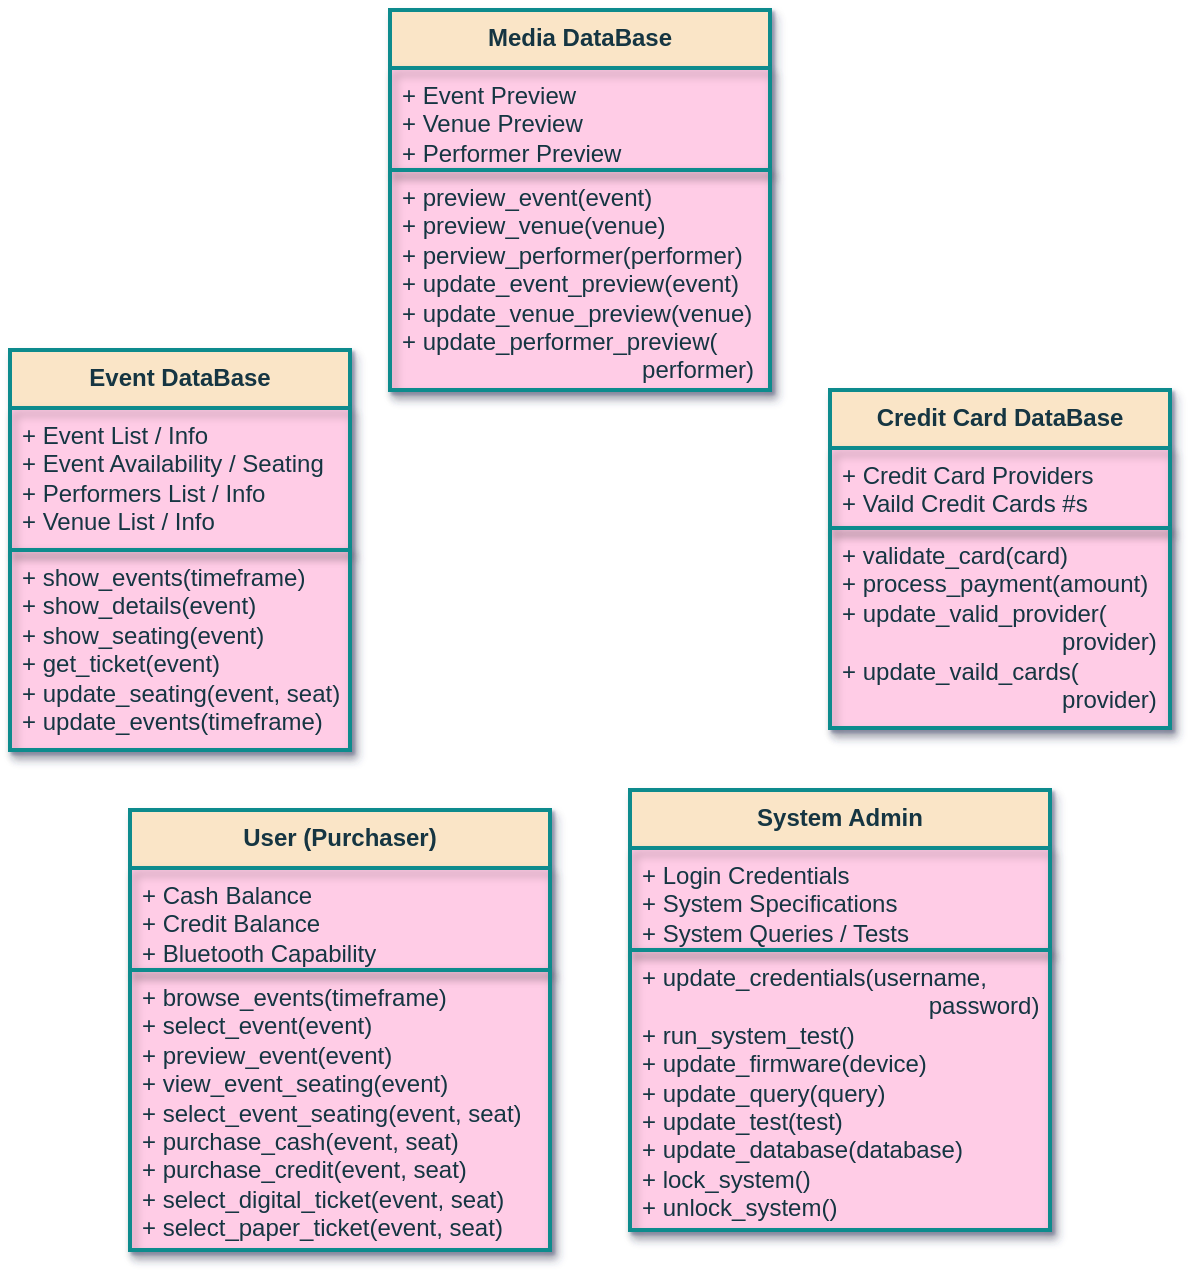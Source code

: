 <mxfile>
    <diagram id="MNqVCDuOGRXMxuZ-CbvO" name="Classes">
        <mxGraphModel dx="2300" dy="1317" grid="0" gridSize="10" guides="1" tooltips="1" connect="1" arrows="1" fold="1" page="0" pageScale="1" pageWidth="850" pageHeight="1100" background="#FFFFFF" math="0" shadow="1">
            <root>
                <mxCell id="kQc5vZ5QfvzahgrVzDBk-0"/>
                <mxCell id="kQc5vZ5QfvzahgrVzDBk-1" parent="kQc5vZ5QfvzahgrVzDBk-0"/>
                <mxCell id="lGiS3TiosFtawN6piBGG-0" value="User (Purchaser)" style="swimlane;fontStyle=1;align=center;verticalAlign=top;childLayout=stackLayout;horizontal=1;startSize=29;horizontalStack=0;resizeParent=1;resizeParentMax=0;resizeLast=0;collapsible=1;marginBottom=0;shadow=1;glass=0;labelBackgroundColor=none;fontColor=#143642;strokeColor=#0F8B8D;strokeWidth=2;swimlaneFillColor=#FFCCE6;fillColor=#FAE5C7;whiteSpace=wrap;html=1;" parent="kQc5vZ5QfvzahgrVzDBk-1" vertex="1">
                    <mxGeometry x="195" y="640" width="210" height="220" as="geometry">
                        <mxRectangle x="20" y="20" width="100" height="26" as="alternateBounds"/>
                    </mxGeometry>
                </mxCell>
                <mxCell id="lGiS3TiosFtawN6piBGG-1" value="+ Cash Balance&lt;br&gt;+ Credit Balance&lt;br&gt;+ Bluetooth Capability" style="text;fillColor=none;align=left;verticalAlign=top;spacingLeft=4;spacingRight=4;overflow=hidden;rotatable=0;points=[[0,0.5],[1,0.5]];portConstraint=eastwest;fontColor=#143642;strokeColor=#0F8B8D;strokeWidth=2;whiteSpace=wrap;html=1;shadow=1;glass=0;" parent="lGiS3TiosFtawN6piBGG-0" vertex="1">
                    <mxGeometry y="29" width="210" height="51" as="geometry"/>
                </mxCell>
                <mxCell id="lGiS3TiosFtawN6piBGG-2" value="+ browse_events(timeframe)&lt;br&gt;+ select_event(event)&lt;br&gt;+ preview_event(event)&lt;br&gt;+ view_event_seating(event)&lt;br&gt;+ select_event_seating(event, seat)&lt;br&gt;+ purchase_cash(event, seat)&lt;br&gt;+ purchase_credit(event, seat)&lt;br&gt;+ select_digital_ticket(event, seat)&lt;br&gt;+ select_paper_ticket(event, seat)" style="text;fillColor=none;align=left;verticalAlign=top;spacingLeft=4;spacingRight=4;overflow=hidden;rotatable=0;points=[[0,0.5],[1,0.5]];portConstraint=eastwest;fontColor=#143642;strokeColor=#0F8B8D;strokeWidth=2;whiteSpace=wrap;html=1;shadow=1;glass=0;" parent="lGiS3TiosFtawN6piBGG-0" vertex="1">
                    <mxGeometry y="80" width="210" height="140" as="geometry"/>
                </mxCell>
                <mxCell id="lGiS3TiosFtawN6piBGG-3" value="Event DataBase" style="swimlane;fontStyle=1;align=center;verticalAlign=top;childLayout=stackLayout;horizontal=1;startSize=29;horizontalStack=0;resizeParent=1;resizeParentMax=0;resizeLast=0;collapsible=1;marginBottom=0;shadow=1;glass=0;labelBackgroundColor=none;fontColor=#143642;strokeColor=#0F8B8D;strokeWidth=2;swimlaneFillColor=#FFCCE6;fillColor=#FAE5C7;whiteSpace=wrap;html=1;" parent="kQc5vZ5QfvzahgrVzDBk-1" vertex="1">
                    <mxGeometry x="135" y="410" width="170" height="200" as="geometry">
                        <mxRectangle x="20" y="20" width="100" height="26" as="alternateBounds"/>
                    </mxGeometry>
                </mxCell>
                <mxCell id="lGiS3TiosFtawN6piBGG-4" value="+ Event List / Info&lt;br&gt;+ Event Availability / Seating&lt;br&gt;+ Performers List / Info&lt;br&gt;+ Venue List / Info" style="text;fillColor=none;align=left;verticalAlign=top;spacingLeft=4;spacingRight=4;overflow=hidden;rotatable=0;points=[[0,0.5],[1,0.5]];portConstraint=eastwest;fontColor=#143642;strokeColor=#0F8B8D;strokeWidth=2;whiteSpace=wrap;html=1;shadow=1;glass=0;" parent="lGiS3TiosFtawN6piBGG-3" vertex="1">
                    <mxGeometry y="29" width="170" height="71" as="geometry"/>
                </mxCell>
                <mxCell id="lGiS3TiosFtawN6piBGG-5" value="+ show_events(timeframe)&lt;br&gt;+ show_details(event)&lt;br&gt;+ show_seating(event)&lt;br&gt;+ get_ticket(event)&lt;br&gt;+ update_seating(event, seat)&lt;br&gt;+ update_events(timeframe)" style="text;fillColor=none;align=left;verticalAlign=top;spacingLeft=4;spacingRight=4;overflow=hidden;rotatable=0;points=[[0,0.5],[1,0.5]];portConstraint=eastwest;fontColor=#143642;strokeColor=#0F8B8D;strokeWidth=2;whiteSpace=wrap;html=1;shadow=1;glass=0;" parent="lGiS3TiosFtawN6piBGG-3" vertex="1">
                    <mxGeometry y="100" width="170" height="100" as="geometry"/>
                </mxCell>
                <mxCell id="lGiS3TiosFtawN6piBGG-6" value="Media DataBase" style="swimlane;fontStyle=1;align=center;verticalAlign=top;childLayout=stackLayout;horizontal=1;startSize=29;horizontalStack=0;resizeParent=1;resizeParentMax=0;resizeLast=0;collapsible=1;marginBottom=0;shadow=1;glass=0;labelBackgroundColor=none;fontColor=#143642;strokeColor=#0F8B8D;strokeWidth=2;swimlaneFillColor=#FFCCE6;fillColor=#FAE5C7;whiteSpace=wrap;html=1;" parent="kQc5vZ5QfvzahgrVzDBk-1" vertex="1">
                    <mxGeometry x="325" y="240" width="190" height="190" as="geometry">
                        <mxRectangle x="20" y="20" width="100" height="26" as="alternateBounds"/>
                    </mxGeometry>
                </mxCell>
                <mxCell id="lGiS3TiosFtawN6piBGG-7" value="+ Event Preview&lt;br&gt;+ Venue Preview&lt;br&gt;+ Performer Preview" style="text;fillColor=none;align=left;verticalAlign=top;spacingLeft=4;spacingRight=4;overflow=hidden;rotatable=0;points=[[0,0.5],[1,0.5]];portConstraint=eastwest;fontColor=#143642;strokeColor=#0F8B8D;strokeWidth=2;whiteSpace=wrap;html=1;shadow=1;glass=0;" parent="lGiS3TiosFtawN6piBGG-6" vertex="1">
                    <mxGeometry y="29" width="190" height="51" as="geometry"/>
                </mxCell>
                <mxCell id="lGiS3TiosFtawN6piBGG-8" value="+ preview_event(event)&lt;br&gt;+ preview_venue(venue)&lt;br&gt;+ perview_performer(performer)&lt;br&gt;+ update_event_preview(event)&lt;br&gt;+ update_venue_preview(venue)&lt;br&gt;+ update_performer_preview(&amp;nbsp; &amp;nbsp; &amp;nbsp; &amp;nbsp; &amp;nbsp; &amp;nbsp; &amp;nbsp; &amp;nbsp; &amp;nbsp; &amp;nbsp; &amp;nbsp; &amp;nbsp; &amp;nbsp; &amp;nbsp; &amp;nbsp; &amp;nbsp; &amp;nbsp; &amp;nbsp; &amp;nbsp; &amp;nbsp; &amp;nbsp; performer)" style="text;fillColor=none;align=left;verticalAlign=top;spacingLeft=4;spacingRight=4;overflow=hidden;rotatable=0;points=[[0,0.5],[1,0.5]];portConstraint=eastwest;fontColor=#143642;strokeColor=#0F8B8D;strokeWidth=2;whiteSpace=wrap;html=1;shadow=1;glass=0;" parent="lGiS3TiosFtawN6piBGG-6" vertex="1">
                    <mxGeometry y="80" width="190" height="110" as="geometry"/>
                </mxCell>
                <mxCell id="lGiS3TiosFtawN6piBGG-9" value="Credit Card DataBase" style="swimlane;fontStyle=1;align=center;verticalAlign=top;childLayout=stackLayout;horizontal=1;startSize=29;horizontalStack=0;resizeParent=1;resizeParentMax=0;resizeLast=0;collapsible=1;marginBottom=0;shadow=1;glass=0;labelBackgroundColor=none;fontColor=#143642;strokeColor=#0F8B8D;strokeWidth=2;swimlaneFillColor=#FFCCE6;fillColor=#FAE5C7;whiteSpace=wrap;html=1;" parent="kQc5vZ5QfvzahgrVzDBk-1" vertex="1">
                    <mxGeometry x="545" y="430" width="170" height="169" as="geometry">
                        <mxRectangle x="20" y="20" width="100" height="26" as="alternateBounds"/>
                    </mxGeometry>
                </mxCell>
                <mxCell id="lGiS3TiosFtawN6piBGG-10" value="+ Credit Card Providers&lt;br&gt;+ Vaild Credit Cards #s" style="text;fillColor=none;align=left;verticalAlign=top;spacingLeft=4;spacingRight=4;overflow=hidden;rotatable=0;points=[[0,0.5],[1,0.5]];portConstraint=eastwest;fontColor=#143642;strokeColor=#0F8B8D;strokeWidth=2;whiteSpace=wrap;html=1;shadow=1;glass=0;" parent="lGiS3TiosFtawN6piBGG-9" vertex="1">
                    <mxGeometry y="29" width="170" height="40" as="geometry"/>
                </mxCell>
                <mxCell id="lGiS3TiosFtawN6piBGG-11" value="+ validate_card(card)&lt;br&gt;+ process_payment(amount)&lt;br&gt;+ update_valid_provider(&lt;br&gt;&amp;nbsp; &amp;nbsp; &amp;nbsp; &amp;nbsp; &amp;nbsp; &amp;nbsp; &amp;nbsp; &amp;nbsp; &amp;nbsp; &amp;nbsp; &amp;nbsp; &amp;nbsp; &amp;nbsp; &amp;nbsp; &amp;nbsp; &amp;nbsp; &amp;nbsp;provider)&lt;br&gt;+ update_vaild_cards(&amp;nbsp;&lt;br&gt;&amp;nbsp; &amp;nbsp; &amp;nbsp; &amp;nbsp; &amp;nbsp; &amp;nbsp; &amp;nbsp; &amp;nbsp; &amp;nbsp; &amp;nbsp; &amp;nbsp; &amp;nbsp; &amp;nbsp; &amp;nbsp; &amp;nbsp; &amp;nbsp; &amp;nbsp;provider)" style="text;fillColor=none;align=left;verticalAlign=top;spacingLeft=4;spacingRight=4;overflow=hidden;rotatable=0;points=[[0,0.5],[1,0.5]];portConstraint=eastwest;fontColor=#143642;strokeColor=#0F8B8D;strokeWidth=2;whiteSpace=wrap;html=1;shadow=1;glass=0;" parent="lGiS3TiosFtawN6piBGG-9" vertex="1">
                    <mxGeometry y="69" width="170" height="100" as="geometry"/>
                </mxCell>
                <mxCell id="lGiS3TiosFtawN6piBGG-12" value="System Admin" style="swimlane;fontStyle=1;align=center;verticalAlign=top;childLayout=stackLayout;horizontal=1;startSize=29;horizontalStack=0;resizeParent=1;resizeParentMax=0;resizeLast=0;collapsible=1;marginBottom=0;shadow=1;glass=0;labelBackgroundColor=none;fontColor=#143642;strokeColor=#0F8B8D;strokeWidth=2;swimlaneFillColor=#FFCCE6;fillColor=#FAE5C7;whiteSpace=wrap;html=1;" parent="kQc5vZ5QfvzahgrVzDBk-1" vertex="1">
                    <mxGeometry x="445" y="630" width="210" height="220" as="geometry">
                        <mxRectangle x="20" y="20" width="100" height="26" as="alternateBounds"/>
                    </mxGeometry>
                </mxCell>
                <mxCell id="lGiS3TiosFtawN6piBGG-13" value="+ Login Credentials&lt;br&gt;+ System Specifications&lt;br&gt;+ System Queries / Tests" style="text;fillColor=none;align=left;verticalAlign=top;spacingLeft=4;spacingRight=4;overflow=hidden;rotatable=0;points=[[0,0.5],[1,0.5]];portConstraint=eastwest;fontColor=#143642;strokeColor=#0F8B8D;strokeWidth=2;whiteSpace=wrap;html=1;shadow=1;glass=0;" parent="lGiS3TiosFtawN6piBGG-12" vertex="1">
                    <mxGeometry y="29" width="210" height="51" as="geometry"/>
                </mxCell>
                <mxCell id="lGiS3TiosFtawN6piBGG-14" value="+ update_credentials(username,&amp;nbsp;&lt;br&gt;&amp;nbsp; &amp;nbsp; &amp;nbsp; &amp;nbsp; &amp;nbsp; &amp;nbsp; &amp;nbsp; &amp;nbsp; &amp;nbsp; &amp;nbsp; &amp;nbsp; &amp;nbsp; &amp;nbsp; &amp;nbsp; &amp;nbsp; &amp;nbsp; &amp;nbsp; &amp;nbsp; &amp;nbsp; &amp;nbsp; &amp;nbsp; &amp;nbsp;password)&lt;br&gt;+ run_system_test()&lt;br&gt;+ update_firmware(device)&lt;br&gt;+ update_query(query)&lt;br&gt;+ update_test(test)&lt;br&gt;+ update_database(database)&lt;br&gt;+ lock_system()&lt;br&gt;+ unlock_system()" style="text;fillColor=none;align=left;verticalAlign=top;spacingLeft=4;spacingRight=4;overflow=hidden;rotatable=0;points=[[0,0.5],[1,0.5]];portConstraint=eastwest;fontColor=#143642;strokeColor=#0F8B8D;strokeWidth=2;whiteSpace=wrap;html=1;shadow=1;glass=0;" parent="lGiS3TiosFtawN6piBGG-12" vertex="1">
                    <mxGeometry y="80" width="210" height="140" as="geometry"/>
                </mxCell>
            </root>
        </mxGraphModel>
    </diagram>
    <diagram id="ufH7cIeAjmem-stk0iDo" name="Inheritance">
        <mxGraphModel dx="2300" dy="1317" grid="0" gridSize="10" guides="1" tooltips="1" connect="1" arrows="1" fold="1" page="0" pageScale="1" pageWidth="850" pageHeight="1100" background="#ffffff" math="0" shadow="1">
            <root>
                <mxCell id="fn--B1CyOvorIu93sq_v-0"/>
                <mxCell id="fn--B1CyOvorIu93sq_v-1" parent="fn--B1CyOvorIu93sq_v-0"/>
                <mxCell id="kP_7RhYDs0O7X6fMpmAr-0" value="" style="edgeStyle=none;html=1;endArrow=block;endFill=0;endSize=12;verticalAlign=bottom;shadow=1;strokeWidth=2;labelBackgroundColor=none;labelBorderColor=none;strokeColor=#A8201A;fontColor=#143642;exitX=0.5;exitY=0;exitDx=0;exitDy=0;entryX=0.276;entryY=1.008;entryDx=0;entryDy=0;entryPerimeter=0;" parent="fn--B1CyOvorIu93sq_v-1" source="kP_7RhYDs0O7X6fMpmAr-1" target="kP_7RhYDs0O7X6fMpmAr-9" edge="1">
                    <mxGeometry width="160" relative="1" as="geometry">
                        <mxPoint x="-25" y="368.5" as="sourcePoint"/>
                        <mxPoint x="25" y="390" as="targetPoint"/>
                    </mxGeometry>
                </mxCell>
                <mxCell id="kP_7RhYDs0O7X6fMpmAr-1" value="User (Purchaser)" style="swimlane;fontStyle=1;align=center;verticalAlign=top;childLayout=stackLayout;horizontal=1;startSize=29;horizontalStack=0;resizeParent=1;resizeParentMax=0;resizeLast=0;collapsible=1;marginBottom=0;shadow=1;glass=0;labelBackgroundColor=none;fontColor=#143642;strokeColor=#0F8B8D;strokeWidth=2;swimlaneFillColor=#FFCCE6;fillColor=#FAE5C7;whiteSpace=wrap;html=1;" parent="fn--B1CyOvorIu93sq_v-1" vertex="1">
                    <mxGeometry x="175" y="640" width="210" height="220" as="geometry">
                        <mxRectangle x="20" y="20" width="100" height="26" as="alternateBounds"/>
                    </mxGeometry>
                </mxCell>
                <mxCell id="kP_7RhYDs0O7X6fMpmAr-2" value="+ Cash Balance&lt;br&gt;+ Credit Balance&lt;br&gt;+ Bluetooth Capability" style="text;fillColor=none;align=left;verticalAlign=top;spacingLeft=4;spacingRight=4;overflow=hidden;rotatable=0;points=[[0,0.5],[1,0.5]];portConstraint=eastwest;fontColor=#143642;strokeColor=#0F8B8D;strokeWidth=2;whiteSpace=wrap;html=1;shadow=1;" parent="kP_7RhYDs0O7X6fMpmAr-1" vertex="1">
                    <mxGeometry y="29" width="210" height="51" as="geometry"/>
                </mxCell>
                <mxCell id="kP_7RhYDs0O7X6fMpmAr-3" value="+ browse_events(timeframe)&lt;br&gt;+ select_event(event)&lt;br&gt;+ preview_event(event)&lt;br&gt;+ view_event_seating(event)&lt;br&gt;+ select_event_seating(event, seat)&lt;br&gt;+ purchase_cash(event, seat)&lt;br&gt;+ purchase_credit(event, seat)&lt;br&gt;+ select_digital_ticket(event, seat)&lt;br&gt;+ select_paper_ticket(event, seat)" style="text;fillColor=none;align=left;verticalAlign=top;spacingLeft=4;spacingRight=4;overflow=hidden;rotatable=0;points=[[0,0.5],[1,0.5]];portConstraint=eastwest;fontColor=#143642;strokeColor=#0F8B8D;strokeWidth=2;whiteSpace=wrap;html=1;shadow=1;" parent="kP_7RhYDs0O7X6fMpmAr-1" vertex="1">
                    <mxGeometry y="80" width="210" height="140" as="geometry"/>
                </mxCell>
                <mxCell id="kP_7RhYDs0O7X6fMpmAr-4" value="System Admin" style="swimlane;fontStyle=1;align=center;verticalAlign=top;childLayout=stackLayout;horizontal=1;startSize=29;horizontalStack=0;resizeParent=1;resizeParentMax=0;resizeLast=0;collapsible=1;marginBottom=0;shadow=1;glass=0;labelBackgroundColor=none;fontColor=#143642;strokeColor=#0F8B8D;strokeWidth=2;swimlaneFillColor=#FFCCE6;fillColor=#FAE5C7;whiteSpace=wrap;html=1;" parent="fn--B1CyOvorIu93sq_v-1" vertex="1">
                    <mxGeometry x="465" y="640" width="210" height="220" as="geometry">
                        <mxRectangle x="20" y="20" width="100" height="26" as="alternateBounds"/>
                    </mxGeometry>
                </mxCell>
                <mxCell id="kP_7RhYDs0O7X6fMpmAr-5" value="+ Login Credentials&lt;br&gt;+ System Specifications&lt;br&gt;+ System Queries / Tests" style="text;fillColor=none;align=left;verticalAlign=top;spacingLeft=4;spacingRight=4;overflow=hidden;rotatable=0;points=[[0,0.5],[1,0.5]];portConstraint=eastwest;fontColor=#143642;strokeColor=#0F8B8D;strokeWidth=2;whiteSpace=wrap;html=1;shadow=1;" parent="kP_7RhYDs0O7X6fMpmAr-4" vertex="1">
                    <mxGeometry y="29" width="210" height="51" as="geometry"/>
                </mxCell>
                <mxCell id="kP_7RhYDs0O7X6fMpmAr-6" value="+ update_credentials(username,&amp;nbsp;&lt;br&gt;&amp;nbsp; &amp;nbsp; &amp;nbsp; &amp;nbsp; &amp;nbsp; &amp;nbsp; &amp;nbsp; &amp;nbsp; &amp;nbsp; &amp;nbsp; &amp;nbsp; &amp;nbsp; &amp;nbsp; &amp;nbsp; &amp;nbsp; &amp;nbsp; &amp;nbsp; &amp;nbsp; &amp;nbsp; &amp;nbsp; &amp;nbsp; &amp;nbsp;password)&lt;br&gt;+ run_system_test()&lt;br&gt;+ update_firmware(device)&lt;br&gt;+ update_query(query)&lt;br&gt;+ update_test(test)&lt;br&gt;+ update_database(database)&lt;br&gt;+ lock_system()&lt;br&gt;+ unlock_system()" style="text;fillColor=none;align=left;verticalAlign=top;spacingLeft=4;spacingRight=4;overflow=hidden;rotatable=0;points=[[0,0.5],[1,0.5]];portConstraint=eastwest;fontColor=#143642;strokeColor=#0F8B8D;strokeWidth=2;whiteSpace=wrap;html=1;shadow=1;" parent="kP_7RhYDs0O7X6fMpmAr-4" vertex="1">
                    <mxGeometry y="80" width="210" height="140" as="geometry"/>
                </mxCell>
                <mxCell id="kP_7RhYDs0O7X6fMpmAr-7" value="Person" style="swimlane;fontStyle=1;align=center;verticalAlign=top;childLayout=stackLayout;horizontal=1;startSize=29;horizontalStack=0;resizeParent=1;resizeParentMax=0;resizeLast=0;collapsible=1;marginBottom=0;shadow=1;glass=0;labelBackgroundColor=none;fontColor=#143642;strokeColor=#0F8B8D;strokeWidth=2;swimlaneFillColor=#FFCCE6;fillColor=#FAE5C7;whiteSpace=wrap;html=1;" parent="fn--B1CyOvorIu93sq_v-1" vertex="1">
                    <mxGeometry x="335" y="240" width="180" height="250" as="geometry">
                        <mxRectangle x="20" y="20" width="100" height="26" as="alternateBounds"/>
                    </mxGeometry>
                </mxCell>
                <mxCell id="kP_7RhYDs0O7X6fMpmAr-8" value="+ Age&lt;br&gt;+ Sex&lt;br&gt;+ Race&lt;br&gt;+ Height&lt;br&gt;+ Job&lt;br&gt;+ Education&lt;br&gt;+ Home" style="text;fillColor=none;align=left;verticalAlign=top;spacingLeft=4;spacingRight=4;overflow=hidden;rotatable=0;points=[[0,0.5],[1,0.5]];portConstraint=eastwest;fontColor=#143642;strokeColor=#0F8B8D;strokeWidth=2;whiteSpace=wrap;html=1;shadow=1;" parent="kP_7RhYDs0O7X6fMpmAr-7" vertex="1">
                    <mxGeometry y="29" width="180" height="109" as="geometry"/>
                </mxCell>
                <mxCell id="kP_7RhYDs0O7X6fMpmAr-9" value="+ touch(object)&lt;br&gt;+ speak(language)&lt;br&gt;+ hear(audio)&lt;br&gt;+ type(text)&lt;br&gt;+ see(visual)&lt;br&gt;+ move(location)&lt;br&gt;+ work(task)" style="text;fillColor=none;align=left;verticalAlign=top;spacingLeft=4;spacingRight=4;overflow=hidden;rotatable=0;points=[[0,0.5],[1,0.5]];portConstraint=eastwest;fontColor=#143642;strokeColor=#0F8B8D;strokeWidth=2;whiteSpace=wrap;html=1;shadow=1;" parent="kP_7RhYDs0O7X6fMpmAr-7" vertex="1">
                    <mxGeometry y="138" width="180" height="112" as="geometry"/>
                </mxCell>
                <mxCell id="kP_7RhYDs0O7X6fMpmAr-10" value="" style="edgeStyle=none;html=1;endArrow=block;endFill=0;endSize=12;verticalAlign=bottom;shadow=1;strokeWidth=2;labelBackgroundColor=none;labelBorderColor=none;strokeColor=#A8201A;fontColor=#143642;exitX=0.5;exitY=0;exitDx=0;exitDy=0;entryX=0.707;entryY=1.013;entryDx=0;entryDy=0;entryPerimeter=0;" parent="fn--B1CyOvorIu93sq_v-1" source="kP_7RhYDs0O7X6fMpmAr-4" target="kP_7RhYDs0O7X6fMpmAr-9" edge="1">
                    <mxGeometry width="160" relative="1" as="geometry">
                        <mxPoint x="512" y="665" as="sourcePoint"/>
                        <mxPoint x="465" y="474" as="targetPoint"/>
                    </mxGeometry>
                </mxCell>
            </root>
        </mxGraphModel>
    </diagram>
    <diagram id="wRcpslJXEkP5eofkN0Me" name="Aggregation">
        <mxGraphModel dx="2300" dy="1317" grid="0" gridSize="10" guides="1" tooltips="1" connect="1" arrows="1" fold="1" page="0" pageScale="1" pageWidth="850" pageHeight="1100" background="#ffffff" math="0" shadow="1">
            <root>
                <mxCell id="BGK2b_x3wY_It15qofzb-0"/>
                <mxCell id="BGK2b_x3wY_It15qofzb-1" parent="BGK2b_x3wY_It15qofzb-0"/>
                <mxCell id="Cn6SF_Q0xi-jblzvugAY-10" value="" style="endArrow=diamondThin;endFill=0;endSize=24;html=1;shadow=1;strokeWidth=2;labelBackgroundColor=none;labelBorderColor=none;strokeColor=#A8201A;fontColor=#143642;entryX=0.668;entryY=1.047;entryDx=0;entryDy=0;entryPerimeter=0;exitX=0.5;exitY=0;exitDx=0;exitDy=0;" parent="BGK2b_x3wY_It15qofzb-1" source="Cn6SF_Q0xi-jblzvugAY-7" target="Cn6SF_Q0xi-jblzvugAY-3" edge="1">
                    <mxGeometry width="160" relative="1" as="geometry">
                        <mxPoint x="539" y="635" as="sourcePoint"/>
                        <mxPoint x="460.97" y="499.7" as="targetPoint"/>
                    </mxGeometry>
                </mxCell>
                <mxCell id="Cn6SF_Q0xi-jblzvugAY-0" value="" style="endArrow=diamondThin;endFill=0;endSize=24;html=1;shadow=1;strokeWidth=2;labelBackgroundColor=none;labelBorderColor=none;strokeColor=#A8201A;fontColor=#143642;exitX=0.5;exitY=0;exitDx=0;exitDy=0;entryX=0.282;entryY=1.019;entryDx=0;entryDy=0;entryPerimeter=0;" parent="BGK2b_x3wY_It15qofzb-1" source="Cn6SF_Q0xi-jblzvugAY-4" target="Cn6SF_Q0xi-jblzvugAY-3" edge="1">
                    <mxGeometry width="160" relative="1" as="geometry">
                        <mxPoint x="283.82" y="648.56" as="sourcePoint"/>
                        <mxPoint x="364.92" y="501" as="targetPoint"/>
                    </mxGeometry>
                </mxCell>
                <mxCell id="Cn6SF_Q0xi-jblzvugAY-1" value="Ticket Kiosk" style="swimlane;fontStyle=1;align=center;verticalAlign=top;childLayout=stackLayout;horizontal=1;startSize=29;horizontalStack=0;resizeParent=1;resizeParentMax=0;resizeLast=0;collapsible=1;marginBottom=0;shadow=1;glass=0;labelBackgroundColor=none;fontColor=#143642;strokeColor=#0F8B8D;strokeWidth=2;swimlaneFillColor=#FFCCE6;fillColor=#FAE5C7;whiteSpace=wrap;html=1;" parent="BGK2b_x3wY_It15qofzb-1" vertex="1">
                    <mxGeometry x="335" y="271" width="170" height="169" as="geometry">
                        <mxRectangle x="20" y="20" width="100" height="26" as="alternateBounds"/>
                    </mxGeometry>
                </mxCell>
                <mxCell id="Cn6SF_Q0xi-jblzvugAY-2" value="+ Location&lt;br&gt;+ Size" style="text;fillColor=none;align=left;verticalAlign=top;spacingLeft=4;spacingRight=4;overflow=hidden;rotatable=0;points=[[0,0.5],[1,0.5]];portConstraint=eastwest;fontColor=#143642;strokeColor=#0F8B8D;strokeWidth=2;whiteSpace=wrap;html=1;shadow=1;" parent="Cn6SF_Q0xi-jblzvugAY-1" vertex="1">
                    <mxGeometry y="29" width="170" height="40" as="geometry"/>
                </mxCell>
                <mxCell id="Cn6SF_Q0xi-jblzvugAY-3" value="+ move(location)&lt;br&gt;+ replace(hardware)&lt;br&gt;+ upgrade(firmware)&lt;br&gt;+ display(visual)&lt;br&gt;+ play(audio, video)&lt;br&gt;+ interact(screen_object)" style="text;fillColor=none;align=left;verticalAlign=top;spacingLeft=4;spacingRight=4;overflow=hidden;rotatable=0;points=[[0,0.5],[1,0.5]];portConstraint=eastwest;fontColor=#143642;strokeColor=#0F8B8D;strokeWidth=2;whiteSpace=wrap;html=1;shadow=1;" parent="Cn6SF_Q0xi-jblzvugAY-1" vertex="1">
                    <mxGeometry y="69" width="170" height="100" as="geometry"/>
                </mxCell>
                <mxCell id="Cn6SF_Q0xi-jblzvugAY-4" value="LCD Screen" style="swimlane;fontStyle=1;align=center;verticalAlign=top;childLayout=stackLayout;horizontal=1;startSize=29;horizontalStack=0;resizeParent=1;resizeParentMax=0;resizeLast=0;collapsible=1;marginBottom=0;shadow=1;glass=0;labelBackgroundColor=none;fontColor=#143642;strokeColor=#0F8B8D;strokeWidth=2;swimlaneFillColor=#FFCCE6;fillColor=#FAE5C7;whiteSpace=wrap;html=1;" parent="BGK2b_x3wY_It15qofzb-1" vertex="1">
                    <mxGeometry x="215" y="650" width="170" height="180" as="geometry">
                        <mxRectangle x="20" y="20" width="100" height="26" as="alternateBounds"/>
                    </mxGeometry>
                </mxCell>
                <mxCell id="Cn6SF_Q0xi-jblzvugAY-5" value="+ Touch Input&lt;br&gt;+ Visual Input / Output&lt;br&gt;+ Specifications" style="text;fillColor=none;align=left;verticalAlign=top;spacingLeft=4;spacingRight=4;overflow=hidden;rotatable=0;points=[[0,0.5],[1,0.5]];portConstraint=eastwest;fontColor=#143642;strokeColor=#0F8B8D;strokeWidth=2;whiteSpace=wrap;html=1;shadow=1;" parent="Cn6SF_Q0xi-jblzvugAY-4" vertex="1">
                    <mxGeometry y="29" width="170" height="51" as="geometry"/>
                </mxCell>
                <mxCell id="Cn6SF_Q0xi-jblzvugAY-6" value="+ output(input)&lt;br&gt;+ relay_to_computer(touch)&lt;br&gt;+ hue(level)&lt;br&gt;+ brightness(level)&lt;br&gt;+ contrast(level)&lt;br&gt;+ quality(resolution)" style="text;fillColor=none;align=left;verticalAlign=top;spacingLeft=4;spacingRight=4;overflow=hidden;rotatable=0;points=[[0,0.5],[1,0.5]];portConstraint=eastwest;fontColor=#143642;strokeColor=#0F8B8D;strokeWidth=2;whiteSpace=wrap;html=1;shadow=1;" parent="Cn6SF_Q0xi-jblzvugAY-4" vertex="1">
                    <mxGeometry y="80" width="170" height="100" as="geometry"/>
                </mxCell>
                <mxCell id="Cn6SF_Q0xi-jblzvugAY-7" value="Speakers" style="swimlane;fontStyle=1;align=center;verticalAlign=top;childLayout=stackLayout;horizontal=1;startSize=29;horizontalStack=0;resizeParent=1;resizeParentMax=0;resizeLast=0;collapsible=1;marginBottom=0;shadow=1;glass=0;labelBackgroundColor=none;fontColor=#143642;strokeColor=#0F8B8D;strokeWidth=2;swimlaneFillColor=#FFCCE6;fillColor=#FAE5C7;whiteSpace=wrap;html=1;" parent="BGK2b_x3wY_It15qofzb-1" vertex="1">
                    <mxGeometry x="465" y="670" width="170" height="140" as="geometry">
                        <mxRectangle x="20" y="20" width="100" height="26" as="alternateBounds"/>
                    </mxGeometry>
                </mxCell>
                <mxCell id="Cn6SF_Q0xi-jblzvugAY-8" value="+ Loudness&lt;br&gt;+ Audio Input / Output&lt;br&gt;+ Specifications" style="text;fillColor=none;align=left;verticalAlign=top;spacingLeft=4;spacingRight=4;overflow=hidden;rotatable=0;points=[[0,0.5],[1,0.5]];portConstraint=eastwest;fontColor=#143642;strokeColor=#0F8B8D;strokeWidth=2;whiteSpace=wrap;html=1;shadow=1;" parent="Cn6SF_Q0xi-jblzvugAY-7" vertex="1">
                    <mxGeometry y="29" width="170" height="51" as="geometry"/>
                </mxCell>
                <mxCell id="Cn6SF_Q0xi-jblzvugAY-9" value="+ output(input)&lt;br&gt;+ volume(level)&lt;br&gt;+ quality(bitrate)" style="text;fillColor=none;align=left;verticalAlign=top;spacingLeft=4;spacingRight=4;overflow=hidden;rotatable=0;points=[[0,0.5],[1,0.5]];portConstraint=eastwest;fontColor=#143642;strokeColor=#0F8B8D;strokeWidth=2;whiteSpace=wrap;html=1;shadow=1;" parent="Cn6SF_Q0xi-jblzvugAY-7" vertex="1">
                    <mxGeometry y="80" width="170" height="60" as="geometry"/>
                </mxCell>
                <mxCell id="Cn6SF_Q0xi-jblzvugAY-11" value="[ 1 ]" style="text;html=1;strokeColor=none;fillColor=none;align=center;verticalAlign=middle;whiteSpace=wrap;shadow=1;glass=0;labelBackgroundColor=none;fontColor=#143642;" parent="BGK2b_x3wY_It15qofzb-1" vertex="1">
                    <mxGeometry x="256" y="630" width="40" height="20" as="geometry"/>
                </mxCell>
                <mxCell id="Cn6SF_Q0xi-jblzvugAY-12" value="[ 1 ]" style="text;html=1;strokeColor=none;fillColor=none;align=center;verticalAlign=middle;whiteSpace=wrap;shadow=1;glass=0;labelBackgroundColor=none;fontColor=#143642;" parent="BGK2b_x3wY_It15qofzb-1" vertex="1">
                    <mxGeometry x="335" y="440" width="40" height="20" as="geometry"/>
                </mxCell>
                <mxCell id="Cn6SF_Q0xi-jblzvugAY-13" value="[ 1 ]" style="text;html=1;strokeColor=none;fillColor=none;align=center;verticalAlign=middle;whiteSpace=wrap;shadow=1;glass=0;labelBackgroundColor=none;fontColor=#143642;" parent="BGK2b_x3wY_It15qofzb-1" vertex="1">
                    <mxGeometry x="465" y="440" width="40" height="20" as="geometry"/>
                </mxCell>
                <mxCell id="Cn6SF_Q0xi-jblzvugAY-14" value="[ 2 ]" style="text;html=1;strokeColor=none;fillColor=none;align=center;verticalAlign=middle;whiteSpace=wrap;shadow=1;glass=0;labelBackgroundColor=none;fontColor=#143642;" parent="BGK2b_x3wY_It15qofzb-1" vertex="1">
                    <mxGeometry x="552" y="648" width="40" height="20" as="geometry"/>
                </mxCell>
            </root>
        </mxGraphModel>
    </diagram>
    <diagram id="t3O3E3hDMRFHaO1oRKDb" name="Association">
        <mxGraphModel dx="1500" dy="1317" grid="0" gridSize="10" guides="1" tooltips="1" connect="1" arrows="1" fold="1" page="0" pageScale="1" pageWidth="850" pageHeight="1100" background="#ffffff" math="0" shadow="1">
            <root>
                <mxCell id="X4Ez_JzesxwMylv1Kn18-0"/>
                <mxCell id="X4Ez_JzesxwMylv1Kn18-1" parent="X4Ez_JzesxwMylv1Kn18-0"/>
                <mxCell id="67EmpwcOMx6229t8Wixr-0" value="[ 1...* ]" style="text;html=1;strokeColor=none;fillColor=none;align=center;verticalAlign=middle;whiteSpace=wrap;shadow=1;glass=0;labelBackgroundColor=none;fontColor=#143642;" parent="X4Ez_JzesxwMylv1Kn18-1" vertex="1">
                    <mxGeometry x="1175" y="434" width="40" height="20" as="geometry"/>
                </mxCell>
                <mxCell id="67EmpwcOMx6229t8Wixr-1" value="[ 1 ]" style="text;html=1;strokeColor=none;fillColor=none;align=center;verticalAlign=middle;whiteSpace=wrap;shadow=1;glass=0;labelBackgroundColor=none;fontColor=#143642;" parent="X4Ez_JzesxwMylv1Kn18-1" vertex="1">
                    <mxGeometry x="1085" y="595" width="40" height="20" as="geometry"/>
                </mxCell>
                <mxCell id="67EmpwcOMx6229t8Wixr-4" value="[ Manages ]" style="text;html=1;strokeColor=none;fillColor=none;align=center;verticalAlign=middle;whiteSpace=wrap;shadow=1;glass=0;labelBackgroundColor=none;fontColor=#143642;" parent="X4Ez_JzesxwMylv1Kn18-1" vertex="1">
                    <mxGeometry x="1095" y="525" width="70" height="20" as="geometry"/>
                </mxCell>
                <mxCell id="U3fV-RMv1_iTed44p7qM-0" value="" style="endArrow=open;endFill=1;endSize=12;html=1;shadow=1;strokeWidth=2;labelBackgroundColor=none;labelBorderColor=none;strokeColor=#A8201A;fontColor=#143642;exitX=0.5;exitY=0;exitDx=0;exitDy=0;entryX=0.224;entryY=1.008;entryDx=0;entryDy=0;entryPerimeter=0;" parent="X4Ez_JzesxwMylv1Kn18-1" source="U3fV-RMv1_iTed44p7qM-8" target="U3fV-RMv1_iTed44p7qM-4" edge="1">
                    <mxGeometry width="160" relative="1" as="geometry">
                        <mxPoint x="945.0" y="499.06" as="sourcePoint"/>
                        <mxPoint x="1010.01" y="506.16" as="targetPoint"/>
                    </mxGeometry>
                </mxCell>
                <mxCell id="U3fV-RMv1_iTed44p7qM-1" value="" style="endArrow=open;endFill=1;endSize=12;html=1;shadow=1;strokeWidth=2;labelBackgroundColor=none;labelBorderColor=none;strokeColor=#A8201A;fontColor=#143642;exitX=0.5;exitY=0;exitDx=0;exitDy=0;entryX=0.701;entryY=1.019;entryDx=0;entryDy=0;entryPerimeter=0;" parent="X4Ez_JzesxwMylv1Kn18-1" source="U3fV-RMv1_iTed44p7qM-5" target="U3fV-RMv1_iTed44p7qM-4" edge="1">
                    <mxGeometry width="160" relative="1" as="geometry">
                        <mxPoint x="945.63" y="265.0" as="sourcePoint"/>
                        <mxPoint x="1012.73" y="408.398" as="targetPoint"/>
                    </mxGeometry>
                </mxCell>
                <mxCell id="U3fV-RMv1_iTed44p7qM-2" value="Ticket Kiosk" style="swimlane;fontStyle=1;align=center;verticalAlign=top;childLayout=stackLayout;horizontal=1;startSize=29;horizontalStack=0;resizeParent=1;resizeParentMax=0;resizeLast=0;collapsible=1;marginBottom=0;shadow=1;glass=0;labelBackgroundColor=none;fontColor=#143642;strokeColor=#0F8B8D;strokeWidth=2;swimlaneFillColor=#FFCCE6;fillColor=#FAE5C7;whiteSpace=wrap;html=1;" parent="X4Ez_JzesxwMylv1Kn18-1" vertex="1">
                    <mxGeometry x="1195" y="265" width="170" height="169" as="geometry">
                        <mxRectangle x="1195" y="265" width="100" height="26" as="alternateBounds"/>
                    </mxGeometry>
                </mxCell>
                <mxCell id="U3fV-RMv1_iTed44p7qM-3" value="+ Location&lt;br&gt;+ Size" style="text;fillColor=none;align=left;verticalAlign=top;spacingLeft=4;spacingRight=4;overflow=hidden;rotatable=0;points=[[0,0.5],[1,0.5]];portConstraint=eastwest;fontColor=#143642;strokeColor=#0F8B8D;strokeWidth=2;whiteSpace=wrap;html=1;shadow=1;" parent="U3fV-RMv1_iTed44p7qM-2" vertex="1">
                    <mxGeometry y="29" width="170" height="40" as="geometry"/>
                </mxCell>
                <mxCell id="U3fV-RMv1_iTed44p7qM-4" value="+ move(location)&lt;br&gt;+ replace(hardware)&lt;br&gt;+ upgrade(firmware)&lt;br&gt;+ display(visual)&lt;br&gt;+ play(audio, video)&lt;br&gt;+ interact(screen_object)" style="text;fillColor=none;align=left;verticalAlign=top;spacingLeft=4;spacingRight=4;overflow=hidden;rotatable=0;points=[[0,0.5],[1,0.5]];portConstraint=eastwest;fontColor=#143642;strokeColor=#0F8B8D;strokeWidth=2;whiteSpace=wrap;html=1;shadow=1;" parent="U3fV-RMv1_iTed44p7qM-2" vertex="1">
                    <mxGeometry y="69" width="170" height="100" as="geometry"/>
                </mxCell>
                <mxCell id="U3fV-RMv1_iTed44p7qM-5" value="User (Purchaser)" style="swimlane;fontStyle=1;align=center;verticalAlign=top;childLayout=stackLayout;horizontal=1;startSize=29;horizontalStack=0;resizeParent=1;resizeParentMax=0;resizeLast=0;collapsible=1;marginBottom=0;shadow=1;glass=0;labelBackgroundColor=none;fontColor=#143642;strokeColor=#0F8B8D;strokeWidth=2;swimlaneFillColor=#FFCCE6;fillColor=#FAE5C7;whiteSpace=wrap;html=1;" parent="X4Ez_JzesxwMylv1Kn18-1" vertex="1">
                    <mxGeometry x="1315" y="615" width="210" height="220" as="geometry">
                        <mxRectangle x="1315" y="615" width="100" height="26" as="alternateBounds"/>
                    </mxGeometry>
                </mxCell>
                <mxCell id="U3fV-RMv1_iTed44p7qM-6" value="+ Cash Balance&lt;br&gt;+ Credit Balance&lt;br&gt;+ Bluetooth Capability" style="text;fillColor=none;align=left;verticalAlign=top;spacingLeft=4;spacingRight=4;overflow=hidden;rotatable=0;points=[[0,0.5],[1,0.5]];portConstraint=eastwest;fontColor=#143642;strokeColor=#0F8B8D;strokeWidth=2;whiteSpace=wrap;html=1;shadow=1;" parent="U3fV-RMv1_iTed44p7qM-5" vertex="1">
                    <mxGeometry y="29" width="210" height="51" as="geometry"/>
                </mxCell>
                <mxCell id="U3fV-RMv1_iTed44p7qM-7" value="+ browse_events(timeframe)&lt;br&gt;+ select_event(event)&lt;br&gt;+ preview_event(event)&lt;br&gt;+ view_event_seating(event)&lt;br&gt;+ select_event_seating(event, seat)&lt;br&gt;+ purchase_cash(event, seat)&lt;br&gt;+ purchase_credit(event, seat)&lt;br&gt;+ select_digital_ticket(event, seat)&lt;br&gt;+ select_paper_ticket(event, seat)" style="text;fillColor=none;align=left;verticalAlign=top;spacingLeft=4;spacingRight=4;overflow=hidden;rotatable=0;points=[[0,0.5],[1,0.5]];portConstraint=eastwest;fontColor=#143642;strokeColor=#0F8B8D;strokeWidth=2;whiteSpace=wrap;html=1;shadow=1;" parent="U3fV-RMv1_iTed44p7qM-5" vertex="1">
                    <mxGeometry y="80" width="210" height="140" as="geometry"/>
                </mxCell>
                <mxCell id="U3fV-RMv1_iTed44p7qM-8" value="System Admin" style="swimlane;fontStyle=1;align=center;verticalAlign=top;childLayout=stackLayout;horizontal=1;startSize=29;horizontalStack=0;resizeParent=1;resizeParentMax=0;resizeLast=0;collapsible=1;marginBottom=0;shadow=1;glass=0;labelBackgroundColor=none;fontColor=#143642;strokeColor=#0F8B8D;strokeWidth=2;swimlaneFillColor=#FFCCE6;fillColor=#FAE5C7;whiteSpace=wrap;html=1;" parent="X4Ez_JzesxwMylv1Kn18-1" vertex="1">
                    <mxGeometry x="1025" y="615" width="210" height="220" as="geometry">
                        <mxRectangle x="1025" y="615" width="100" height="26" as="alternateBounds"/>
                    </mxGeometry>
                </mxCell>
                <mxCell id="U3fV-RMv1_iTed44p7qM-9" value="+ Login Credentials&lt;br&gt;+ System Specifications&lt;br&gt;+ System Queries / Tests" style="text;fillColor=none;align=left;verticalAlign=top;spacingLeft=4;spacingRight=4;overflow=hidden;rotatable=0;points=[[0,0.5],[1,0.5]];portConstraint=eastwest;fontColor=#143642;strokeColor=#0F8B8D;strokeWidth=2;whiteSpace=wrap;html=1;shadow=1;" parent="U3fV-RMv1_iTed44p7qM-8" vertex="1">
                    <mxGeometry y="29" width="210" height="51" as="geometry"/>
                </mxCell>
                <mxCell id="U3fV-RMv1_iTed44p7qM-10" value="+ update_credentials(username,&amp;nbsp;&lt;br&gt;&amp;nbsp; &amp;nbsp; &amp;nbsp; &amp;nbsp; &amp;nbsp; &amp;nbsp; &amp;nbsp; &amp;nbsp; &amp;nbsp; &amp;nbsp; &amp;nbsp; &amp;nbsp; &amp;nbsp; &amp;nbsp; &amp;nbsp; &amp;nbsp; &amp;nbsp; &amp;nbsp; &amp;nbsp; &amp;nbsp; &amp;nbsp; &amp;nbsp;password)&lt;br&gt;+ run_system_test()&lt;br&gt;+ update_firmware(device)&lt;br&gt;+ update_query(query)&lt;br&gt;+ update_test(test)&lt;br&gt;+ update_database(database)&lt;br&gt;+ lock_system()&lt;br&gt;+ unlock_system()" style="text;fillColor=none;align=left;verticalAlign=top;spacingLeft=4;spacingRight=4;overflow=hidden;rotatable=0;points=[[0,0.5],[1,0.5]];portConstraint=eastwest;fontColor=#143642;strokeColor=#0F8B8D;strokeWidth=2;whiteSpace=wrap;html=1;shadow=1;" parent="U3fV-RMv1_iTed44p7qM-8" vertex="1">
                    <mxGeometry y="80" width="210" height="140" as="geometry"/>
                </mxCell>
                <mxCell id="U3fV-RMv1_iTed44p7qM-11" value="[ Uses ]" style="text;html=1;strokeColor=none;fillColor=none;align=center;verticalAlign=middle;whiteSpace=wrap;shadow=1;glass=0;labelBackgroundColor=none;fontColor=#143642;" parent="X4Ez_JzesxwMylv1Kn18-1" vertex="1">
                    <mxGeometry x="1365" y="525" width="70" height="20" as="geometry"/>
                </mxCell>
                <mxCell id="U3fV-RMv1_iTed44p7qM-12" value="[ 0...* ]" style="text;html=1;strokeColor=none;fillColor=none;align=center;verticalAlign=middle;whiteSpace=wrap;shadow=1;glass=0;labelBackgroundColor=none;fontColor=#143642;" parent="X4Ez_JzesxwMylv1Kn18-1" vertex="1">
                    <mxGeometry x="1425" y="595" width="40" height="20" as="geometry"/>
                </mxCell>
                <mxCell id="U3fV-RMv1_iTed44p7qM-13" value="[ 1...* ]" style="text;html=1;strokeColor=none;fillColor=none;align=center;verticalAlign=middle;whiteSpace=wrap;shadow=1;glass=0;labelBackgroundColor=none;fontColor=#143642;" parent="X4Ez_JzesxwMylv1Kn18-1" vertex="1">
                    <mxGeometry x="1335" y="434" width="40" height="20" as="geometry"/>
                </mxCell>
            </root>
        </mxGraphModel>
    </diagram>
    <diagram id="KkVm7iFoO3LgYok5-ODe" name="Dependency">
        <mxGraphModel dx="2300" dy="1317" grid="0" gridSize="10" guides="1" tooltips="1" connect="1" arrows="1" fold="1" page="0" pageScale="1" pageWidth="850" pageHeight="1100" background="#ffffff" math="0" shadow="1">
            <root>
                <mxCell id="0"/>
                <mxCell id="1" parent="0"/>
                <mxCell id="52" value="LCD Screen" style="swimlane;fontStyle=1;align=center;verticalAlign=top;childLayout=stackLayout;horizontal=1;startSize=29;horizontalStack=0;resizeParent=1;resizeParentMax=0;resizeLast=0;collapsible=1;marginBottom=0;shadow=1;glass=0;labelBackgroundColor=none;fontColor=#143642;strokeColor=#0F8B8D;strokeWidth=2;swimlaneFillColor=#FFCCE6;fillColor=#FAE5C7;whiteSpace=wrap;html=1;" parent="1" vertex="1">
                    <mxGeometry x="215" y="270" width="170" height="180" as="geometry">
                        <mxRectangle x="215" y="270" width="100" height="26" as="alternateBounds"/>
                    </mxGeometry>
                </mxCell>
                <mxCell id="53" value="+ Touch Input&lt;br&gt;+ Visual Input / Output&lt;br&gt;+ Specifications" style="text;fillColor=none;align=left;verticalAlign=top;spacingLeft=4;spacingRight=4;overflow=hidden;rotatable=0;points=[[0,0.5],[1,0.5]];portConstraint=eastwest;fontColor=#143642;strokeColor=#0F8B8D;strokeWidth=2;whiteSpace=wrap;html=1;shadow=1;" parent="52" vertex="1">
                    <mxGeometry y="29" width="170" height="51" as="geometry"/>
                </mxCell>
                <mxCell id="54" value="+ output(input)&lt;br&gt;+ relay_to_computer(touch)&lt;br&gt;+ hue(level)&lt;br&gt;+ brightness(level)&lt;br&gt;+ contrast(level)&lt;br&gt;+ quality(resolution)" style="text;fillColor=none;align=left;verticalAlign=top;spacingLeft=4;spacingRight=4;overflow=hidden;rotatable=0;points=[[0,0.5],[1,0.5]];portConstraint=eastwest;fontColor=#143642;strokeColor=#0F8B8D;strokeWidth=2;whiteSpace=wrap;html=1;shadow=1;" parent="52" vertex="1">
                    <mxGeometry y="80" width="170" height="100" as="geometry"/>
                </mxCell>
                <mxCell id="55" value="Speakers" style="swimlane;fontStyle=1;align=center;verticalAlign=top;childLayout=stackLayout;horizontal=1;startSize=29;horizontalStack=0;resizeParent=1;resizeParentMax=0;resizeLast=0;collapsible=1;marginBottom=0;shadow=1;glass=0;labelBackgroundColor=none;fontColor=#143642;strokeColor=#0F8B8D;strokeWidth=2;swimlaneFillColor=#FFCCE6;fillColor=#FAE5C7;whiteSpace=wrap;html=1;" parent="1" vertex="1">
                    <mxGeometry x="465" y="270" width="170" height="140" as="geometry">
                        <mxRectangle x="465" y="270" width="100" height="26" as="alternateBounds"/>
                    </mxGeometry>
                </mxCell>
                <mxCell id="56" value="+ Loudness&lt;br&gt;+ Audio Input / Output&lt;br&gt;+ Specifications" style="text;fillColor=none;align=left;verticalAlign=top;spacingLeft=4;spacingRight=4;overflow=hidden;rotatable=0;points=[[0,0.5],[1,0.5]];portConstraint=eastwest;fontColor=#143642;strokeColor=#0F8B8D;strokeWidth=2;whiteSpace=wrap;html=1;shadow=1;" parent="55" vertex="1">
                    <mxGeometry y="29" width="170" height="51" as="geometry"/>
                </mxCell>
                <mxCell id="57" value="+ output(input)&lt;br&gt;+ volume(level)&lt;br&gt;+ quality(bitrate)" style="text;fillColor=none;align=left;verticalAlign=top;spacingLeft=4;spacingRight=4;overflow=hidden;rotatable=0;points=[[0,0.5],[1,0.5]];portConstraint=eastwest;fontColor=#143642;strokeColor=#0F8B8D;strokeWidth=2;whiteSpace=wrap;html=1;shadow=1;" parent="55" vertex="1">
                    <mxGeometry y="80" width="170" height="60" as="geometry"/>
                </mxCell>
                <mxCell id="61" value="Performer Preview" style="swimlane;fontStyle=1;align=center;verticalAlign=top;childLayout=stackLayout;horizontal=1;startSize=29;horizontalStack=0;resizeParent=1;resizeParentMax=0;resizeLast=0;collapsible=1;marginBottom=0;shadow=1;glass=0;labelBackgroundColor=none;fontColor=#143642;strokeColor=#0F8B8D;strokeWidth=2;swimlaneFillColor=#FFCCE6;fillColor=#FAE5C7;whiteSpace=wrap;html=1;" parent="1" vertex="1">
                    <mxGeometry x="315" y="630" width="190" height="200" as="geometry">
                        <mxRectangle x="315" y="630" width="100" height="26" as="alternateBounds"/>
                    </mxGeometry>
                </mxCell>
                <mxCell id="62" value="+ Performer&lt;br&gt;+ Performance&lt;br&gt;+ Speaker Specs&lt;br&gt;+ Screen Specs" style="text;fillColor=none;align=left;verticalAlign=top;spacingLeft=4;spacingRight=4;overflow=hidden;rotatable=0;points=[[0,0.5],[1,0.5]];portConstraint=eastwest;fontColor=#143642;strokeColor=#0F8B8D;strokeWidth=2;whiteSpace=wrap;html=1;shadow=1;" parent="61" vertex="1">
                    <mxGeometry y="29" width="190" height="71" as="geometry"/>
                </mxCell>
                <mxCell id="63" value="+ select_performer(performer)&lt;br&gt;+ select_performance(&amp;nbsp; &amp;nbsp; &amp;nbsp; &amp;nbsp; &amp;nbsp; &amp;nbsp; &amp;nbsp; &amp;nbsp; &amp;nbsp; &amp;nbsp; &amp;nbsp; &amp;nbsp; &amp;nbsp; &amp;nbsp; &amp;nbsp; &amp;nbsp; &amp;nbsp; &amp;nbsp; &amp;nbsp; &amp;nbsp; &amp;nbsp; &amp;nbsp; &amp;nbsp; &amp;nbsp; &amp;nbsp; performance)&lt;br&gt;+ send_to_screen(performance)&lt;br&gt;+ send_to_speakers(&amp;nbsp; &amp;nbsp; &amp;nbsp; &amp;nbsp; &amp;nbsp; &amp;nbsp; &amp;nbsp; &amp;nbsp; &amp;nbsp; &amp;nbsp; &amp;nbsp; &amp;nbsp; &amp;nbsp; &amp;nbsp; &amp;nbsp; &amp;nbsp; &amp;nbsp; &amp;nbsp; &amp;nbsp; &amp;nbsp; &amp;nbsp; &amp;nbsp; &amp;nbsp; &amp;nbsp; &amp;nbsp; &amp;nbsp; performance)" style="text;fillColor=none;align=left;verticalAlign=top;spacingLeft=4;spacingRight=4;overflow=hidden;rotatable=0;points=[[0,0.5],[1,0.5]];portConstraint=eastwest;fontColor=#143642;strokeColor=#0F8B8D;strokeWidth=2;whiteSpace=wrap;html=1;shadow=1;" parent="61" vertex="1">
                    <mxGeometry y="100" width="190" height="100" as="geometry"/>
                </mxCell>
                <mxCell id="64" value="" style="edgeStyle=none;html=1;startArrow=open;endArrow=none;startSize=12;verticalAlign=bottom;dashed=1;labelBackgroundColor=none;shadow=1;strokeWidth=2;labelBorderColor=none;strokeColor=#A8201A;fontColor=#143642;exitX=0.493;exitY=1.019;exitDx=0;exitDy=0;exitPerimeter=0;entryX=0.156;entryY=-0.014;entryDx=0;entryDy=0;entryPerimeter=0;" parent="1" source="54" target="61" edge="1">
                    <mxGeometry width="160" relative="1" as="geometry">
                        <mxPoint x="115" y="550" as="sourcePoint"/>
                        <mxPoint x="-45" y="550" as="targetPoint"/>
                    </mxGeometry>
                </mxCell>
                <mxCell id="65" value="" style="edgeStyle=none;html=1;startArrow=open;endArrow=none;startSize=12;verticalAlign=bottom;dashed=1;labelBackgroundColor=none;shadow=1;strokeWidth=2;labelBorderColor=none;strokeColor=#A8201A;fontColor=#143642;exitX=0.375;exitY=0.991;exitDx=0;exitDy=0;exitPerimeter=0;entryX=0.75;entryY=-0.011;entryDx=0;entryDy=0;entryPerimeter=0;" parent="1" source="57" target="61" edge="1">
                    <mxGeometry width="160" relative="1" as="geometry">
                        <mxPoint x="595" y="530" as="sourcePoint"/>
                        <mxPoint x="464" y="630" as="targetPoint"/>
                    </mxGeometry>
                </mxCell>
            </root>
        </mxGraphModel>
    </diagram>
</mxfile>